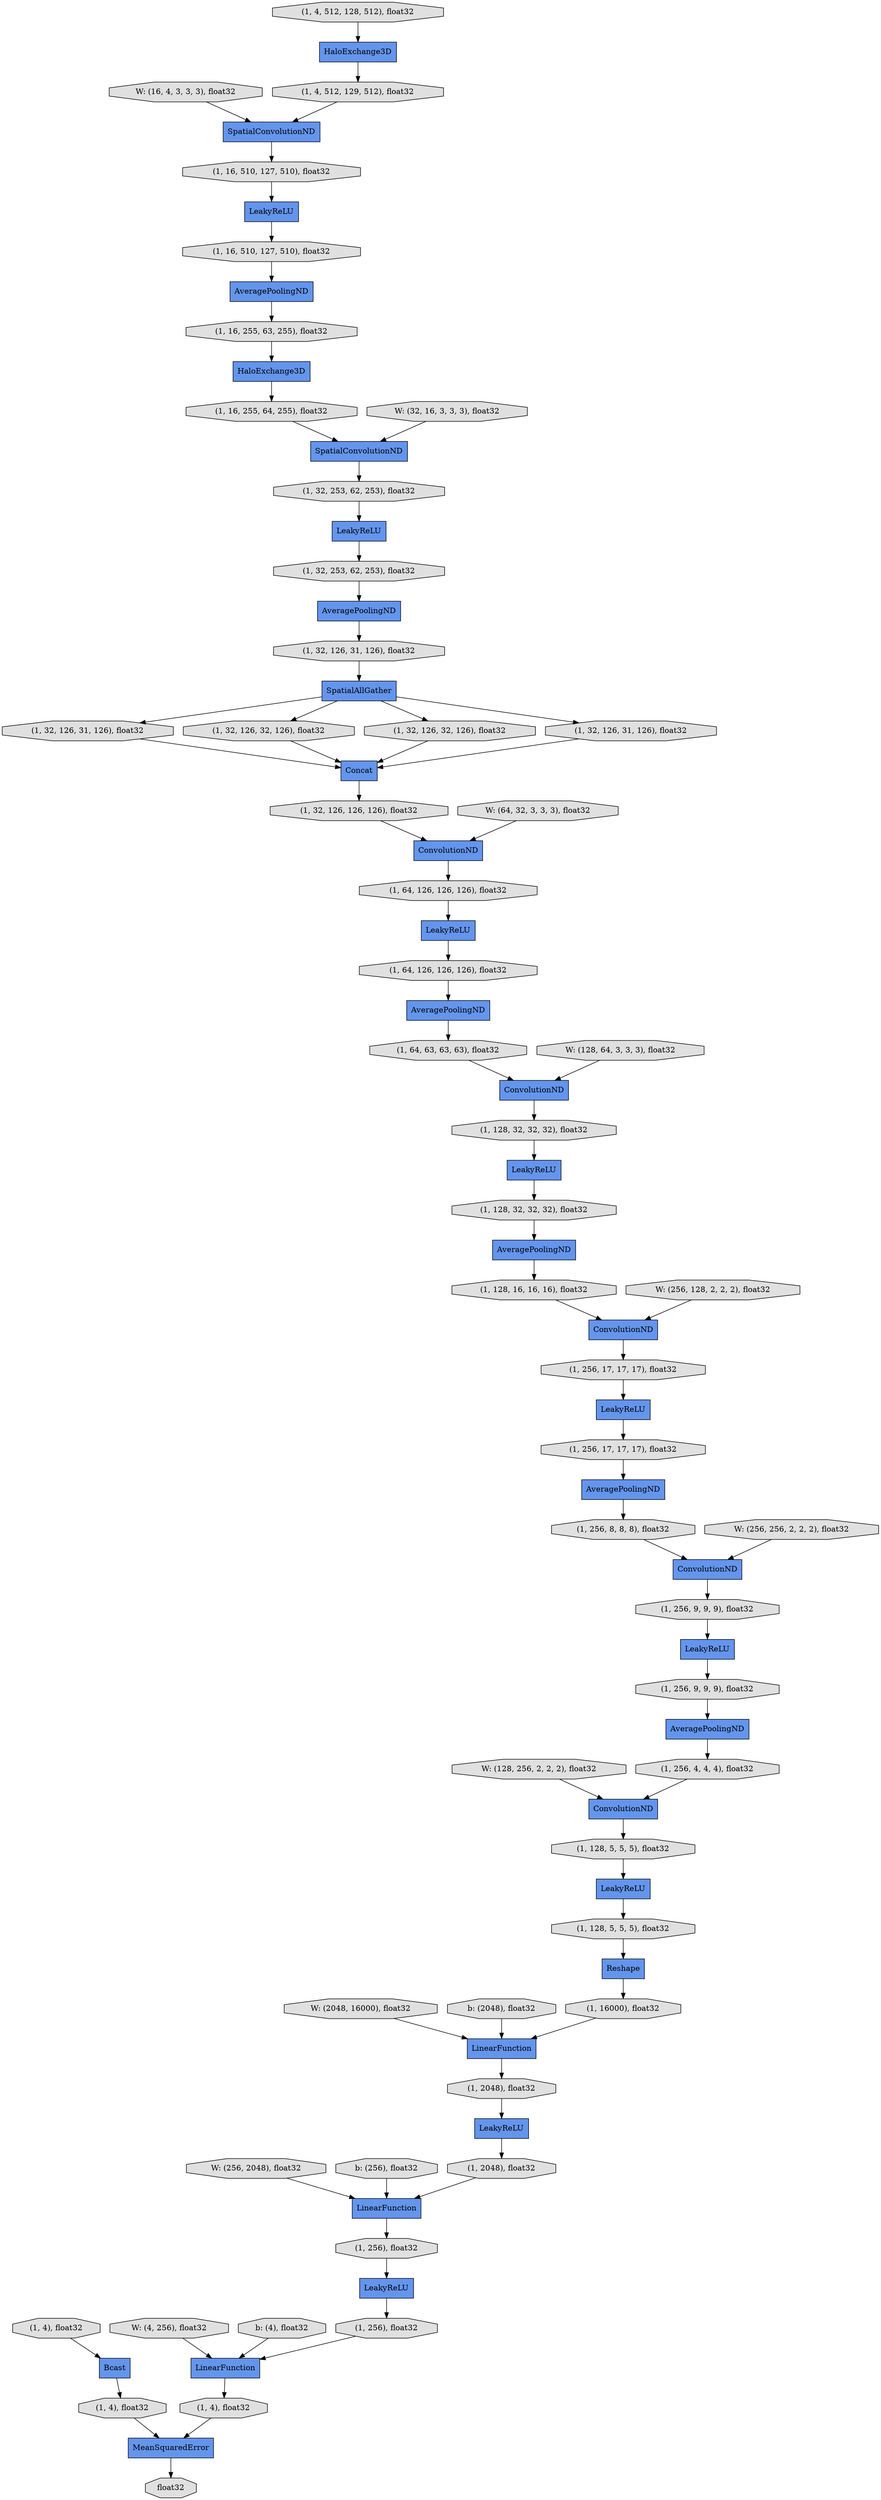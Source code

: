 digraph graphname{rankdir=TB;47596179808400 [label="(1, 256, 9, 9, 9), float32",shape="octagon",fillcolor="#E0E0E0",style="filled"];47596179792016 [label="(1, 32, 126, 126, 126), float32",shape="octagon",fillcolor="#E0E0E0",style="filled"];47596179849424 [label="(1, 4), float32",shape="octagon",fillcolor="#E0E0E0",style="filled"];47596096118992 [label="W: (2048, 16000), float32",shape="octagon",fillcolor="#E0E0E0",style="filled"];47596179849552 [label="float32",shape="octagon",fillcolor="#E0E0E0",style="filled"];47596179792272 [label="(1, 64, 126, 126, 126), float32",shape="octagon",fillcolor="#E0E0E0",style="filled"];47596179808784 [label="(1, 256, 4, 4, 4), float32",shape="octagon",fillcolor="#E0E0E0",style="filled"];47596179808976 [label="Reshape",shape="record",fillcolor="#6495ED",style="filled"];47596179792592 [label="(1, 64, 126, 126, 126), float32",shape="octagon",fillcolor="#E0E0E0",style="filled"];47596096119632 [label="W: (256, 2048), float32",shape="octagon",fillcolor="#E0E0E0",style="filled"];47596179809232 [label="(1, 128, 5, 5, 5), float32",shape="octagon",fillcolor="#E0E0E0",style="filled"];47596179792976 [label="(1, 64, 63, 63, 63), float32",shape="octagon",fillcolor="#E0E0E0",style="filled"];47596096119952 [label="b: (256), float32",shape="octagon",fillcolor="#E0E0E0",style="filled"];47596179809488 [label="LeakyReLU",shape="record",fillcolor="#6495ED",style="filled"];47596179809552 [label="(1, 128, 5, 5, 5), float32",shape="octagon",fillcolor="#E0E0E0",style="filled"];47596096120272 [label="W: (4, 256), float32",shape="octagon",fillcolor="#E0E0E0",style="filled"];47596179793360 [label="ConvolutionND",shape="record",fillcolor="#6495ED",style="filled"];47596179793424 [label="(1, 128, 32, 32, 32), float32",shape="octagon",fillcolor="#E0E0E0",style="filled"];47596096120592 [label="b: (4), float32",shape="octagon",fillcolor="#E0E0E0",style="filled"];47596179810064 [label="LinearFunction",shape="record",fillcolor="#6495ED",style="filled"];47596179793680 [label="LeakyReLU",shape="record",fillcolor="#6495ED",style="filled"];47596179793744 [label="(1, 128, 32, 32, 32), float32",shape="octagon",fillcolor="#E0E0E0",style="filled"];47596179810192 [label="LinearFunction",shape="record",fillcolor="#6495ED",style="filled"];47596179794064 [label="AveragePoolingND",shape="record",fillcolor="#6495ED",style="filled"];47596179794128 [label="(1, 128, 16, 16, 16), float32",shape="octagon",fillcolor="#E0E0E0",style="filled"];47596179810576 [label="(1, 16000), float32",shape="octagon",fillcolor="#E0E0E0",style="filled"];47596179794256 [label="ConvolutionND",shape="record",fillcolor="#6495ED",style="filled"];47596179794512 [label="LeakyReLU",shape="record",fillcolor="#6495ED",style="filled"];47596179794576 [label="(1, 256, 17, 17, 17), float32",shape="octagon",fillcolor="#E0E0E0",style="filled"];47596179811088 [label="(1, 2048), float32",shape="octagon",fillcolor="#E0E0E0",style="filled"];47596179811216 [label="(1, 2048), float32",shape="octagon",fillcolor="#E0E0E0",style="filled"];47596179794832 [label="LeakyReLU",shape="record",fillcolor="#6495ED",style="filled"];47596179794896 [label="(1, 256, 17, 17, 17), float32",shape="octagon",fillcolor="#E0E0E0",style="filled"];47596179811344 [label="LinearFunction",shape="record",fillcolor="#6495ED",style="filled"];47596179795216 [label="AveragePoolingND",shape="record",fillcolor="#6495ED",style="filled"];47596179795280 [label="(1, 256, 8, 8, 8), float32",shape="octagon",fillcolor="#E0E0E0",style="filled"];47596179811728 [label="(1, 256), float32",shape="octagon",fillcolor="#E0E0E0",style="filled"];47596179811792 [label="MeanSquaredError",shape="record",fillcolor="#6495ED",style="filled"];47596179795408 [label="LeakyReLU",shape="record",fillcolor="#6495ED",style="filled"];47596179811920 [label="(1, 256), float32",shape="octagon",fillcolor="#E0E0E0",style="filled"];47596179795664 [label="ConvolutionND",shape="record",fillcolor="#6495ED",style="filled"];47596179795728 [label="(1, 256, 9, 9, 9), float32",shape="octagon",fillcolor="#E0E0E0",style="filled"];47596179747152 [label="(1, 16, 255, 63, 255), float32",shape="octagon",fillcolor="#E0E0E0",style="filled"];47596179747280 [label="ConvolutionND",shape="record",fillcolor="#6495ED",style="filled"];47596179747536 [label="Concat",shape="record",fillcolor="#6495ED",style="filled"];47596179641232 [label="LeakyReLU",shape="record",fillcolor="#6495ED",style="filled"];47596179747792 [label="(1, 16, 255, 64, 255), float32",shape="octagon",fillcolor="#E0E0E0",style="filled"];47596179750800 [label="AveragePoolingND",shape="record",fillcolor="#6495ED",style="filled"];47596179748368 [label="SpatialAllGather",shape="record",fillcolor="#6495ED",style="filled"];47596096042512 [label="W: (16, 4, 3, 3, 3), float32",shape="octagon",fillcolor="#E0E0E0",style="filled"];47596096042576 [label="b: (2048), float32",shape="octagon",fillcolor="#E0E0E0",style="filled"];47596179748432 [label="(1, 32, 253, 62, 253), float32",shape="octagon",fillcolor="#E0E0E0",style="filled"];47596179641936 [label="Bcast",shape="record",fillcolor="#6495ED",style="filled"];47596179642192 [label="HaloExchange3D",shape="record",fillcolor="#6495ED",style="filled"];47596179642256 [label="SpatialConvolutionND",shape="record",fillcolor="#6495ED",style="filled"];47596096042896 [label="W: (32, 16, 3, 3, 3), float32",shape="octagon",fillcolor="#E0E0E0",style="filled"];47596179748752 [label="(1, 32, 253, 62, 253), float32",shape="octagon",fillcolor="#E0E0E0",style="filled"];47596179642320 [label="(1, 4, 512, 128, 512), float32",shape="octagon",fillcolor="#E0E0E0",style="filled"];47596179642384 [label="AveragePoolingND",shape="record",fillcolor="#6495ED",style="filled"];47596179749008 [label="LeakyReLU",shape="record",fillcolor="#6495ED",style="filled"];47596179749072 [label="(1, 32, 126, 31, 126), float32",shape="octagon",fillcolor="#E0E0E0",style="filled"];47596096043280 [label="W: (64, 32, 3, 3, 3), float32",shape="octagon",fillcolor="#E0E0E0",style="filled"];47596179642704 [label="(1, 4), float32",shape="octagon",fillcolor="#E0E0E0",style="filled"];47596179749264 [label="ConvolutionND",shape="record",fillcolor="#6495ED",style="filled"];47596179749392 [label="LeakyReLU",shape="record",fillcolor="#6495ED",style="filled"];47596179643024 [label="(1, 4), float32",shape="octagon",fillcolor="#E0E0E0",style="filled"];47596096043664 [label="W: (128, 64, 3, 3, 3), float32",shape="octagon",fillcolor="#E0E0E0",style="filled"];47596179643088 [label="SpatialConvolutionND",shape="record",fillcolor="#6495ED",style="filled"];47596179749712 [label="(1, 32, 126, 31, 126), float32",shape="octagon",fillcolor="#E0E0E0",style="filled"];47596179643280 [label="(1, 16, 510, 127, 510), float32",shape="octagon",fillcolor="#E0E0E0",style="filled"];47596179643344 [label="(1, 4, 512, 129, 512), float32",shape="octagon",fillcolor="#E0E0E0",style="filled"];47596096044048 [label="W: (256, 128, 2, 2, 2), float32",shape="octagon",fillcolor="#E0E0E0",style="filled"];47596179750032 [label="(1, 32, 126, 32, 126), float32",shape="octagon",fillcolor="#E0E0E0",style="filled"];47596179643664 [label="AveragePoolingND",shape="record",fillcolor="#6495ED",style="filled"];47596179643728 [label="LeakyReLU",shape="record",fillcolor="#6495ED",style="filled"];47596096044432 [label="W: (256, 256, 2, 2, 2), float32",shape="octagon",fillcolor="#E0E0E0",style="filled"];47596179750352 [label="(1, 32, 126, 32, 126), float32",shape="octagon",fillcolor="#E0E0E0",style="filled"];47596096044816 [label="W: (128, 256, 2, 2, 2), float32",shape="octagon",fillcolor="#E0E0E0",style="filled"];47596179750672 [label="(1, 32, 126, 31, 126), float32",shape="octagon",fillcolor="#E0E0E0",style="filled"];47596179644240 [label="HaloExchange3D",shape="record",fillcolor="#6495ED",style="filled"];47596179644304 [label="(1, 16, 510, 127, 510), float32",shape="octagon",fillcolor="#E0E0E0",style="filled"];47596179750864 [label="AveragePoolingND",shape="record",fillcolor="#6495ED",style="filled"];47596179643728 -> 47596179748752;47596179641936 -> 47596179643024;47596096118992 -> 47596179810192;47596179793680 -> 47596179794896;47596179795728 -> 47596179794832;47596096044816 -> 47596179795664;47596179750032 -> 47596179747536;47596179749072 -> 47596179748368;47596179642256 -> 47596179643280;47596096119952 -> 47596179810064;47596179747792 -> 47596179643088;47596179811728 -> 47596179809488;47596179748432 -> 47596179643728;47596179808400 -> 47596179795216;47596179750864 -> 47596179794128;47596179792272 -> 47596179749008;47596179792976 -> 47596179747280;47596179749392 -> 47596179793744;47596179747280 -> 47596179793424;47596179749712 -> 47596179747536;47596179644240 -> 47596179747792;47596179810064 -> 47596179811728;47596179810576 -> 47596179810192;47596179795280 -> 47596179794256;47596179750672 -> 47596179747536;47596179643344 -> 47596179642256;47596179747152 -> 47596179644240;47596179795216 -> 47596179808784;47596096042896 -> 47596179643088;47596096042576 -> 47596179810192;47596179809552 -> 47596179808976;47596179811088 -> 47596179794512;47596179749008 -> 47596179792592;47596179748368 -> 47596179749712;47596179644304 -> 47596179643664;47596179643280 -> 47596179641232;47596096043280 -> 47596179749264;47596179642704 -> 47596179641936;47596096044048 -> 47596179793360;47596179747536 -> 47596179792016;47596179792016 -> 47596179749264;47596179750800 -> 47596179792976;47596179643664 -> 47596179747152;47596179750352 -> 47596179747536;47596179811920 -> 47596179811344;47596179795408 -> 47596179809552;47596179749264 -> 47596179792272;47596179641232 -> 47596179644304;47596179811216 -> 47596179810064;47596179810192 -> 47596179811088;47596096042512 -> 47596179642256;47596179794064 -> 47596179795280;47596179792592 -> 47596179750800;47596096120592 -> 47596179811344;47596179793744 -> 47596179750864;47596179643024 -> 47596179811792;47596096120272 -> 47596179811344;47596179794512 -> 47596179811216;47596179849424 -> 47596179811792;47596179794128 -> 47596179793360;47596179748368 -> 47596179750032;47596179811344 -> 47596179849424;47596179811792 -> 47596179849552;47596179809488 -> 47596179811920;47596179642320 -> 47596179642192;47596096044432 -> 47596179794256;47596179794832 -> 47596179808400;47596179794896 -> 47596179794064;47596179793360 -> 47596179794576;47596179643088 -> 47596179748432;47596179642192 -> 47596179643344;47596179808976 -> 47596179810576;47596096043664 -> 47596179747280;47596096119632 -> 47596179810064;47596179748368 -> 47596179750352;47596179793424 -> 47596179749392;47596179809232 -> 47596179795408;47596179808784 -> 47596179795664;47596179642384 -> 47596179749072;47596179748368 -> 47596179750672;47596179794256 -> 47596179795728;47596179748752 -> 47596179642384;47596179795664 -> 47596179809232;47596179794576 -> 47596179793680;}